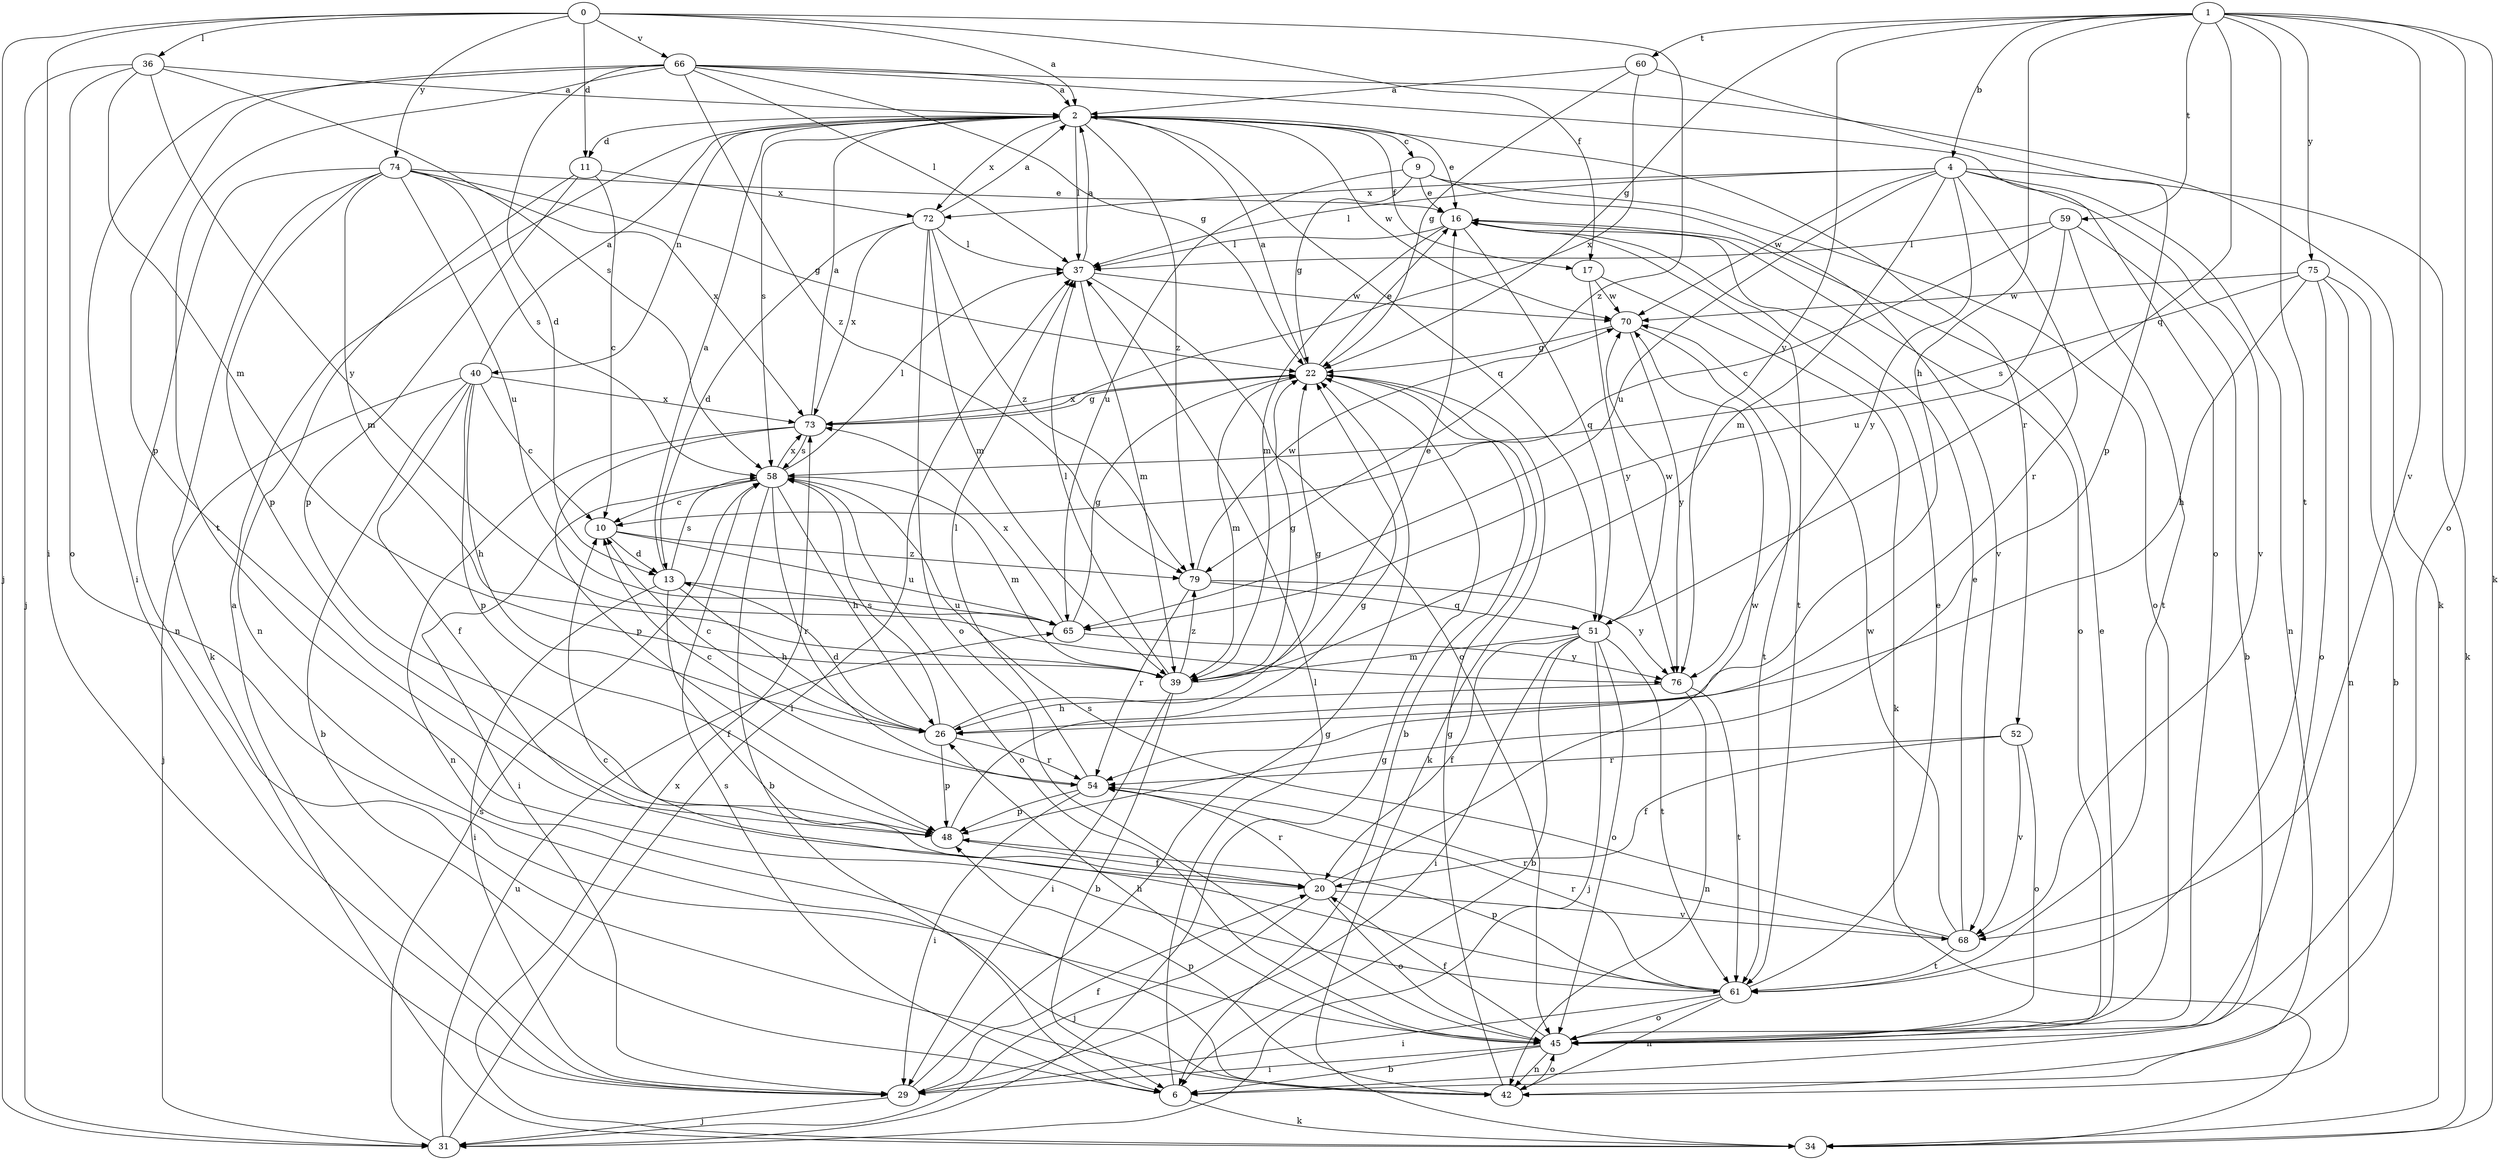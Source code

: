 strict digraph  {
0;
1;
2;
4;
6;
9;
10;
11;
13;
16;
17;
20;
22;
26;
29;
31;
34;
36;
37;
39;
40;
42;
45;
48;
51;
52;
54;
58;
59;
60;
61;
65;
66;
68;
70;
72;
73;
74;
75;
76;
79;
0 -> 2  [label=a];
0 -> 11  [label=d];
0 -> 17  [label=f];
0 -> 29  [label=i];
0 -> 31  [label=j];
0 -> 36  [label=l];
0 -> 66  [label=v];
0 -> 74  [label=y];
0 -> 79  [label=z];
1 -> 4  [label=b];
1 -> 22  [label=g];
1 -> 26  [label=h];
1 -> 34  [label=k];
1 -> 45  [label=o];
1 -> 51  [label=q];
1 -> 59  [label=t];
1 -> 60  [label=t];
1 -> 61  [label=t];
1 -> 68  [label=v];
1 -> 75  [label=y];
1 -> 76  [label=y];
2 -> 9  [label=c];
2 -> 11  [label=d];
2 -> 16  [label=e];
2 -> 17  [label=f];
2 -> 37  [label=l];
2 -> 40  [label=n];
2 -> 51  [label=q];
2 -> 52  [label=r];
2 -> 58  [label=s];
2 -> 70  [label=w];
2 -> 72  [label=x];
2 -> 79  [label=z];
4 -> 34  [label=k];
4 -> 37  [label=l];
4 -> 39  [label=m];
4 -> 42  [label=n];
4 -> 54  [label=r];
4 -> 65  [label=u];
4 -> 68  [label=v];
4 -> 70  [label=w];
4 -> 72  [label=x];
4 -> 76  [label=y];
6 -> 34  [label=k];
6 -> 37  [label=l];
6 -> 58  [label=s];
9 -> 16  [label=e];
9 -> 22  [label=g];
9 -> 45  [label=o];
9 -> 65  [label=u];
9 -> 68  [label=v];
10 -> 13  [label=d];
10 -> 65  [label=u];
10 -> 79  [label=z];
11 -> 10  [label=c];
11 -> 42  [label=n];
11 -> 48  [label=p];
11 -> 72  [label=x];
13 -> 2  [label=a];
13 -> 20  [label=f];
13 -> 26  [label=h];
13 -> 29  [label=i];
13 -> 58  [label=s];
13 -> 65  [label=u];
16 -> 37  [label=l];
16 -> 39  [label=m];
16 -> 45  [label=o];
16 -> 51  [label=q];
16 -> 61  [label=t];
17 -> 34  [label=k];
17 -> 70  [label=w];
17 -> 76  [label=y];
20 -> 31  [label=j];
20 -> 45  [label=o];
20 -> 54  [label=r];
20 -> 68  [label=v];
20 -> 70  [label=w];
22 -> 2  [label=a];
22 -> 6  [label=b];
22 -> 16  [label=e];
22 -> 34  [label=k];
22 -> 39  [label=m];
22 -> 73  [label=x];
26 -> 10  [label=c];
26 -> 13  [label=d];
26 -> 22  [label=g];
26 -> 48  [label=p];
26 -> 54  [label=r];
26 -> 58  [label=s];
29 -> 2  [label=a];
29 -> 20  [label=f];
29 -> 22  [label=g];
29 -> 31  [label=j];
31 -> 22  [label=g];
31 -> 37  [label=l];
31 -> 58  [label=s];
31 -> 65  [label=u];
34 -> 73  [label=x];
36 -> 2  [label=a];
36 -> 31  [label=j];
36 -> 39  [label=m];
36 -> 45  [label=o];
36 -> 58  [label=s];
36 -> 76  [label=y];
37 -> 2  [label=a];
37 -> 39  [label=m];
37 -> 45  [label=o];
37 -> 70  [label=w];
39 -> 6  [label=b];
39 -> 16  [label=e];
39 -> 22  [label=g];
39 -> 29  [label=i];
39 -> 37  [label=l];
39 -> 79  [label=z];
40 -> 2  [label=a];
40 -> 6  [label=b];
40 -> 10  [label=c];
40 -> 20  [label=f];
40 -> 26  [label=h];
40 -> 31  [label=j];
40 -> 48  [label=p];
40 -> 73  [label=x];
42 -> 22  [label=g];
42 -> 45  [label=o];
42 -> 48  [label=p];
45 -> 6  [label=b];
45 -> 16  [label=e];
45 -> 20  [label=f];
45 -> 26  [label=h];
45 -> 29  [label=i];
45 -> 42  [label=n];
48 -> 20  [label=f];
48 -> 22  [label=g];
51 -> 6  [label=b];
51 -> 20  [label=f];
51 -> 29  [label=i];
51 -> 31  [label=j];
51 -> 39  [label=m];
51 -> 45  [label=o];
51 -> 61  [label=t];
51 -> 70  [label=w];
52 -> 20  [label=f];
52 -> 45  [label=o];
52 -> 54  [label=r];
52 -> 68  [label=v];
54 -> 10  [label=c];
54 -> 29  [label=i];
54 -> 37  [label=l];
54 -> 48  [label=p];
58 -> 6  [label=b];
58 -> 10  [label=c];
58 -> 26  [label=h];
58 -> 29  [label=i];
58 -> 37  [label=l];
58 -> 39  [label=m];
58 -> 45  [label=o];
58 -> 54  [label=r];
58 -> 73  [label=x];
59 -> 6  [label=b];
59 -> 10  [label=c];
59 -> 37  [label=l];
59 -> 61  [label=t];
59 -> 65  [label=u];
60 -> 2  [label=a];
60 -> 22  [label=g];
60 -> 48  [label=p];
60 -> 73  [label=x];
61 -> 10  [label=c];
61 -> 16  [label=e];
61 -> 29  [label=i];
61 -> 42  [label=n];
61 -> 45  [label=o];
61 -> 48  [label=p];
61 -> 54  [label=r];
65 -> 22  [label=g];
65 -> 73  [label=x];
65 -> 76  [label=y];
66 -> 2  [label=a];
66 -> 13  [label=d];
66 -> 22  [label=g];
66 -> 29  [label=i];
66 -> 34  [label=k];
66 -> 37  [label=l];
66 -> 45  [label=o];
66 -> 48  [label=p];
66 -> 61  [label=t];
66 -> 79  [label=z];
68 -> 16  [label=e];
68 -> 54  [label=r];
68 -> 58  [label=s];
68 -> 61  [label=t];
68 -> 70  [label=w];
70 -> 22  [label=g];
70 -> 61  [label=t];
70 -> 76  [label=y];
72 -> 2  [label=a];
72 -> 13  [label=d];
72 -> 37  [label=l];
72 -> 39  [label=m];
72 -> 45  [label=o];
72 -> 73  [label=x];
72 -> 79  [label=z];
73 -> 2  [label=a];
73 -> 22  [label=g];
73 -> 42  [label=n];
73 -> 48  [label=p];
73 -> 58  [label=s];
74 -> 16  [label=e];
74 -> 22  [label=g];
74 -> 34  [label=k];
74 -> 39  [label=m];
74 -> 42  [label=n];
74 -> 48  [label=p];
74 -> 58  [label=s];
74 -> 65  [label=u];
74 -> 73  [label=x];
75 -> 6  [label=b];
75 -> 26  [label=h];
75 -> 42  [label=n];
75 -> 45  [label=o];
75 -> 58  [label=s];
75 -> 70  [label=w];
76 -> 26  [label=h];
76 -> 42  [label=n];
76 -> 61  [label=t];
79 -> 51  [label=q];
79 -> 54  [label=r];
79 -> 70  [label=w];
79 -> 76  [label=y];
}

